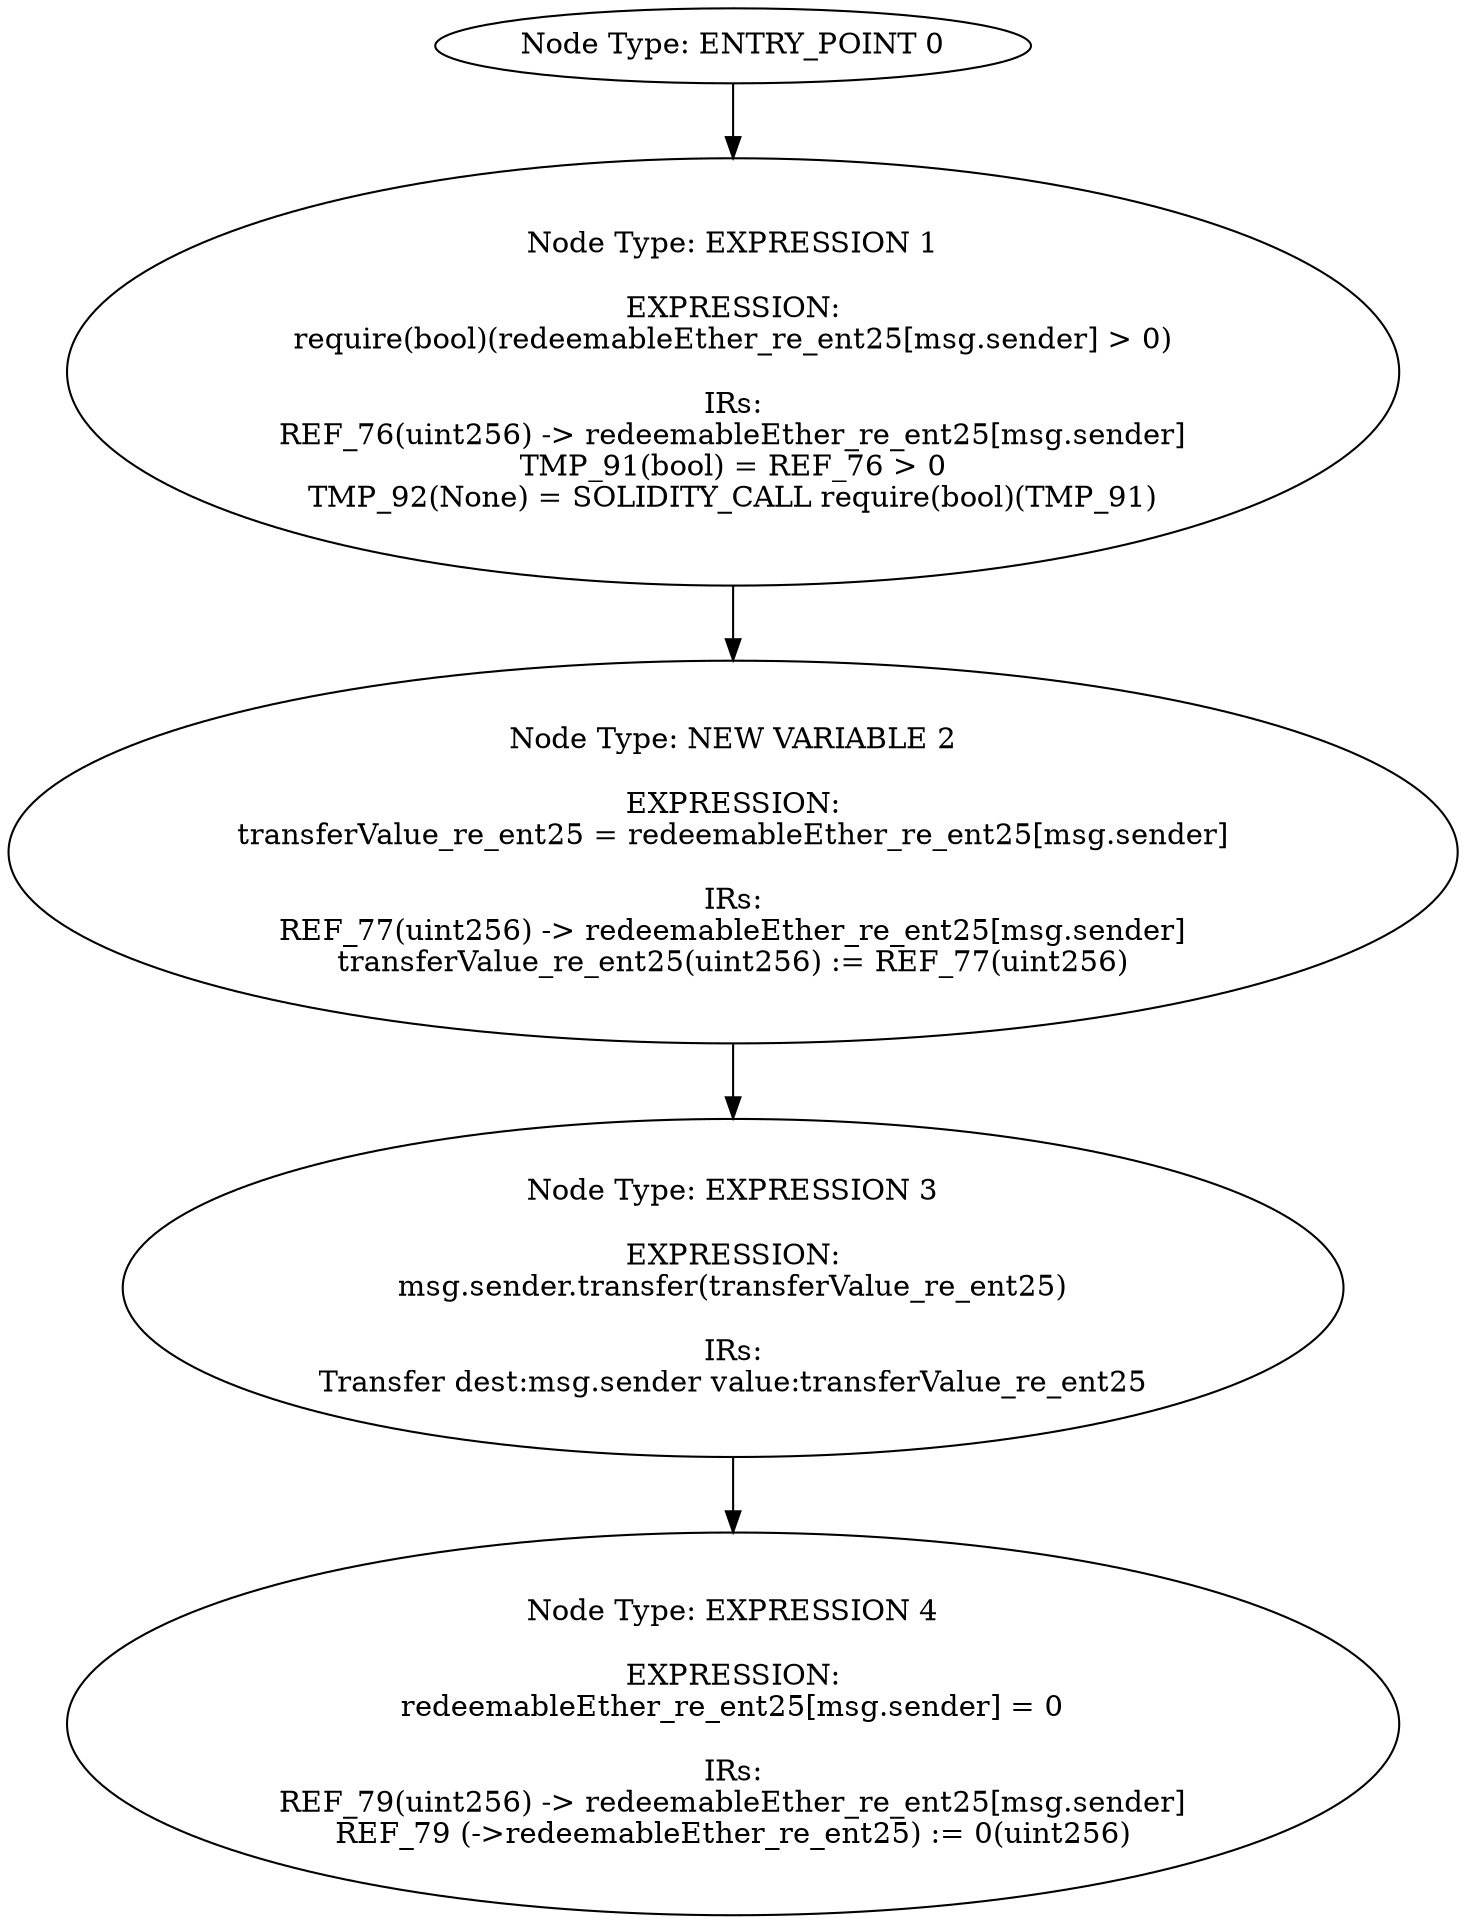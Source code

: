 digraph{
0[label="Node Type: ENTRY_POINT 0
"];
0->1;
1[label="Node Type: EXPRESSION 1

EXPRESSION:
require(bool)(redeemableEther_re_ent25[msg.sender] > 0)

IRs:
REF_76(uint256) -> redeemableEther_re_ent25[msg.sender]
TMP_91(bool) = REF_76 > 0
TMP_92(None) = SOLIDITY_CALL require(bool)(TMP_91)"];
1->2;
2[label="Node Type: NEW VARIABLE 2

EXPRESSION:
transferValue_re_ent25 = redeemableEther_re_ent25[msg.sender]

IRs:
REF_77(uint256) -> redeemableEther_re_ent25[msg.sender]
transferValue_re_ent25(uint256) := REF_77(uint256)"];
2->3;
3[label="Node Type: EXPRESSION 3

EXPRESSION:
msg.sender.transfer(transferValue_re_ent25)

IRs:
Transfer dest:msg.sender value:transferValue_re_ent25"];
3->4;
4[label="Node Type: EXPRESSION 4

EXPRESSION:
redeemableEther_re_ent25[msg.sender] = 0

IRs:
REF_79(uint256) -> redeemableEther_re_ent25[msg.sender]
REF_79 (->redeemableEther_re_ent25) := 0(uint256)"];
}
